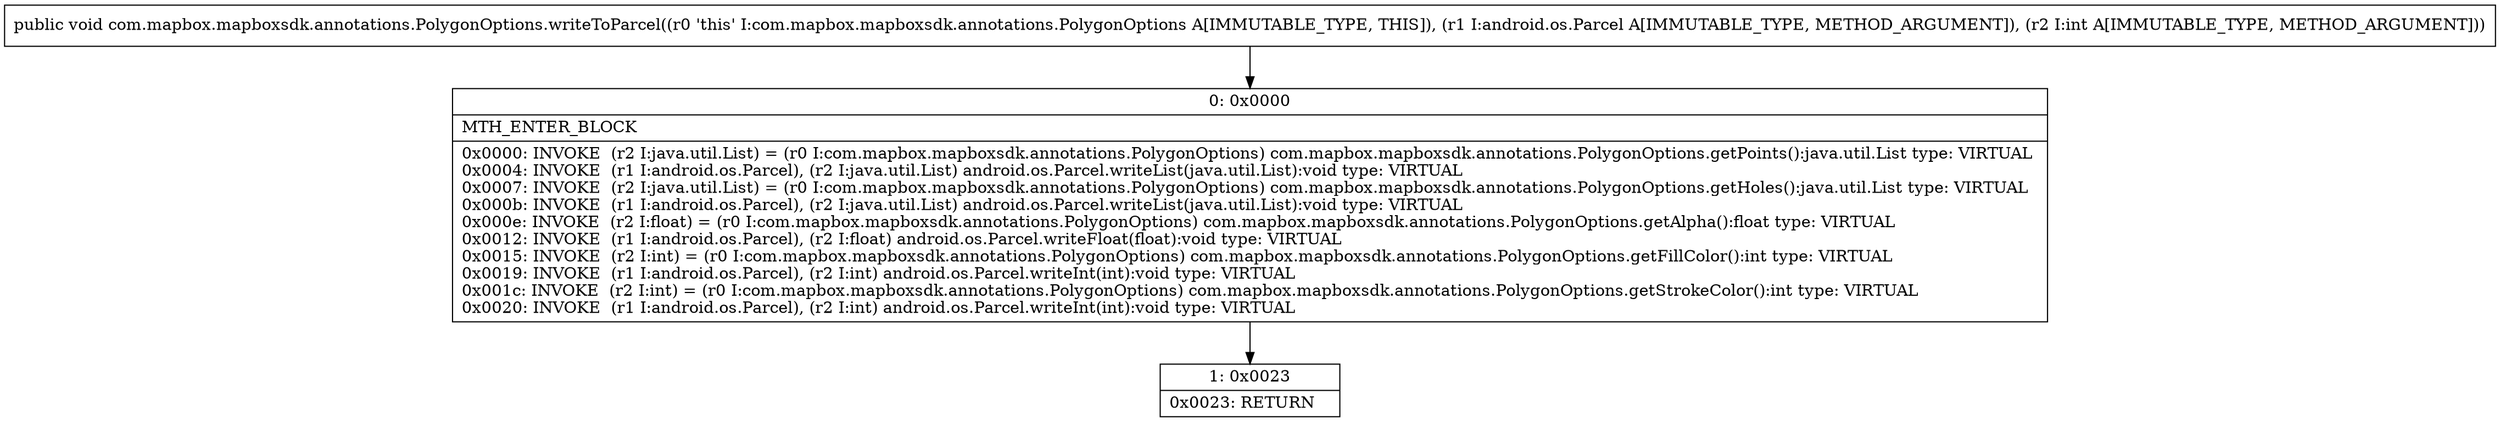 digraph "CFG forcom.mapbox.mapboxsdk.annotations.PolygonOptions.writeToParcel(Landroid\/os\/Parcel;I)V" {
Node_0 [shape=record,label="{0\:\ 0x0000|MTH_ENTER_BLOCK\l|0x0000: INVOKE  (r2 I:java.util.List) = (r0 I:com.mapbox.mapboxsdk.annotations.PolygonOptions) com.mapbox.mapboxsdk.annotations.PolygonOptions.getPoints():java.util.List type: VIRTUAL \l0x0004: INVOKE  (r1 I:android.os.Parcel), (r2 I:java.util.List) android.os.Parcel.writeList(java.util.List):void type: VIRTUAL \l0x0007: INVOKE  (r2 I:java.util.List) = (r0 I:com.mapbox.mapboxsdk.annotations.PolygonOptions) com.mapbox.mapboxsdk.annotations.PolygonOptions.getHoles():java.util.List type: VIRTUAL \l0x000b: INVOKE  (r1 I:android.os.Parcel), (r2 I:java.util.List) android.os.Parcel.writeList(java.util.List):void type: VIRTUAL \l0x000e: INVOKE  (r2 I:float) = (r0 I:com.mapbox.mapboxsdk.annotations.PolygonOptions) com.mapbox.mapboxsdk.annotations.PolygonOptions.getAlpha():float type: VIRTUAL \l0x0012: INVOKE  (r1 I:android.os.Parcel), (r2 I:float) android.os.Parcel.writeFloat(float):void type: VIRTUAL \l0x0015: INVOKE  (r2 I:int) = (r0 I:com.mapbox.mapboxsdk.annotations.PolygonOptions) com.mapbox.mapboxsdk.annotations.PolygonOptions.getFillColor():int type: VIRTUAL \l0x0019: INVOKE  (r1 I:android.os.Parcel), (r2 I:int) android.os.Parcel.writeInt(int):void type: VIRTUAL \l0x001c: INVOKE  (r2 I:int) = (r0 I:com.mapbox.mapboxsdk.annotations.PolygonOptions) com.mapbox.mapboxsdk.annotations.PolygonOptions.getStrokeColor():int type: VIRTUAL \l0x0020: INVOKE  (r1 I:android.os.Parcel), (r2 I:int) android.os.Parcel.writeInt(int):void type: VIRTUAL \l}"];
Node_1 [shape=record,label="{1\:\ 0x0023|0x0023: RETURN   \l}"];
MethodNode[shape=record,label="{public void com.mapbox.mapboxsdk.annotations.PolygonOptions.writeToParcel((r0 'this' I:com.mapbox.mapboxsdk.annotations.PolygonOptions A[IMMUTABLE_TYPE, THIS]), (r1 I:android.os.Parcel A[IMMUTABLE_TYPE, METHOD_ARGUMENT]), (r2 I:int A[IMMUTABLE_TYPE, METHOD_ARGUMENT])) }"];
MethodNode -> Node_0;
Node_0 -> Node_1;
}

